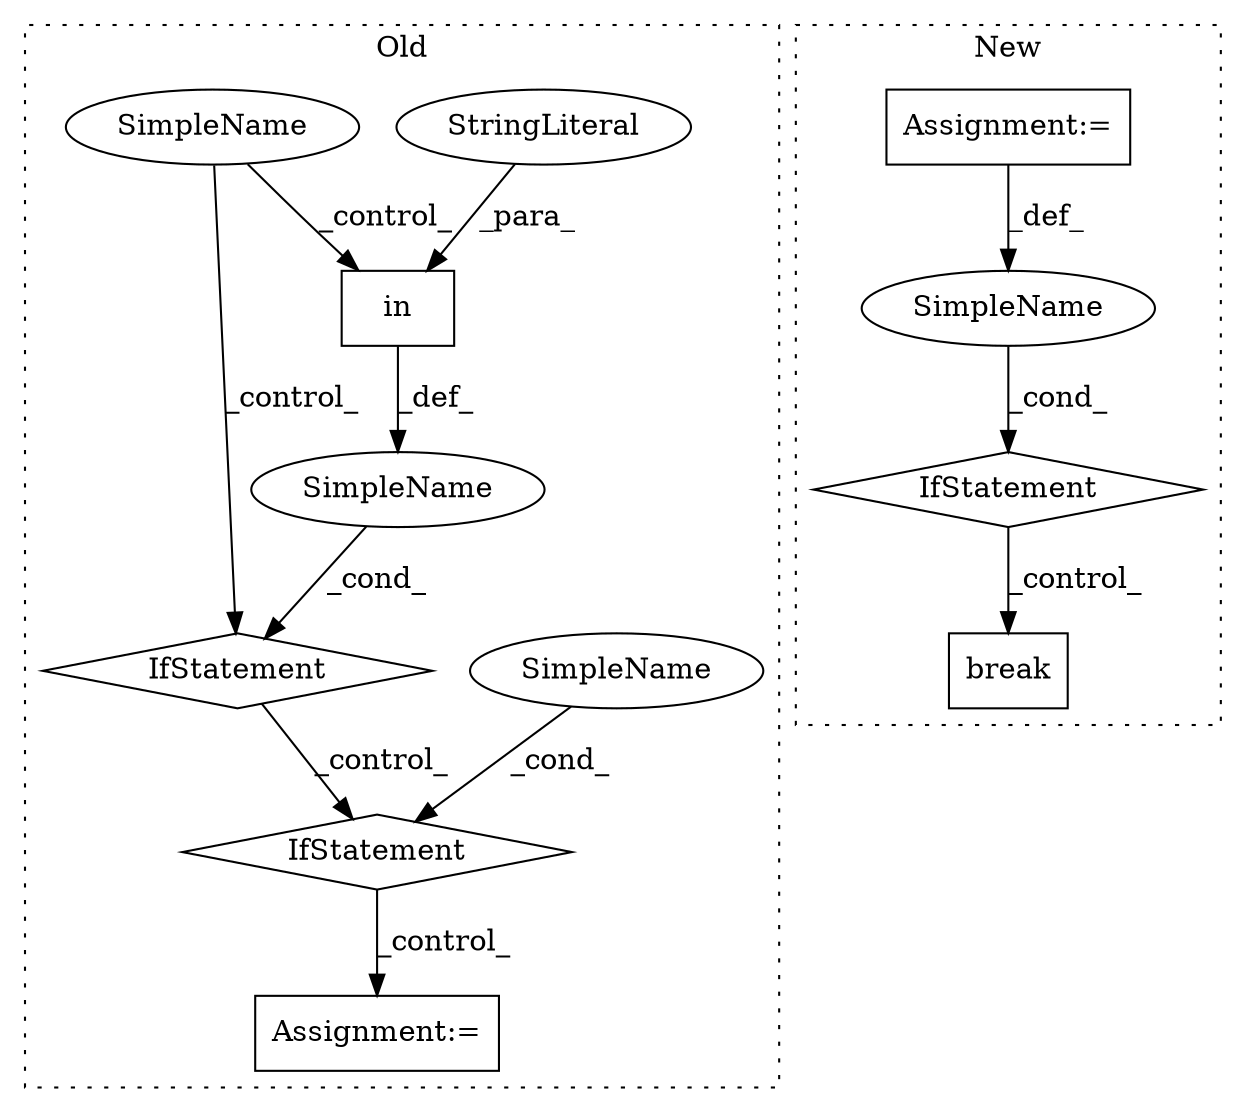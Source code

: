 digraph G {
subgraph cluster0 {
1 [label="in" a="105" s="2612" l="32" shape="box"];
6 [label="IfStatement" a="25" s="2545,2687" l="4,2" shape="diamond"];
7 [label="Assignment:=" a="7" s="3138" l="1" shape="box"];
8 [label="SimpleName" a="42" s="" l="" shape="ellipse"];
9 [label="StringLiteral" a="45" s="2612" l="12" shape="ellipse"];
10 [label="IfStatement" a="25" s="2747,2816" l="4,2" shape="diamond"];
11 [label="SimpleName" a="42" s="" l="" shape="ellipse"];
12 [label="SimpleName" a="42" s="" l="" shape="ellipse"];
label = "Old";
style="dotted";
}
subgraph cluster1 {
2 [label="break" a="10" s="6145" l="6" shape="box"];
3 [label="Assignment:=" a="7" s="5571,5665" l="57,2" shape="box"];
4 [label="IfStatement" a="25" s="6042,6131" l="4,2" shape="diamond"];
5 [label="SimpleName" a="42" s="" l="" shape="ellipse"];
label = "New";
style="dotted";
}
1 -> 8 [label="_def_"];
3 -> 5 [label="_def_"];
4 -> 2 [label="_control_"];
5 -> 4 [label="_cond_"];
6 -> 10 [label="_control_"];
8 -> 6 [label="_cond_"];
9 -> 1 [label="_para_"];
10 -> 7 [label="_control_"];
11 -> 10 [label="_cond_"];
12 -> 1 [label="_control_"];
12 -> 6 [label="_control_"];
}